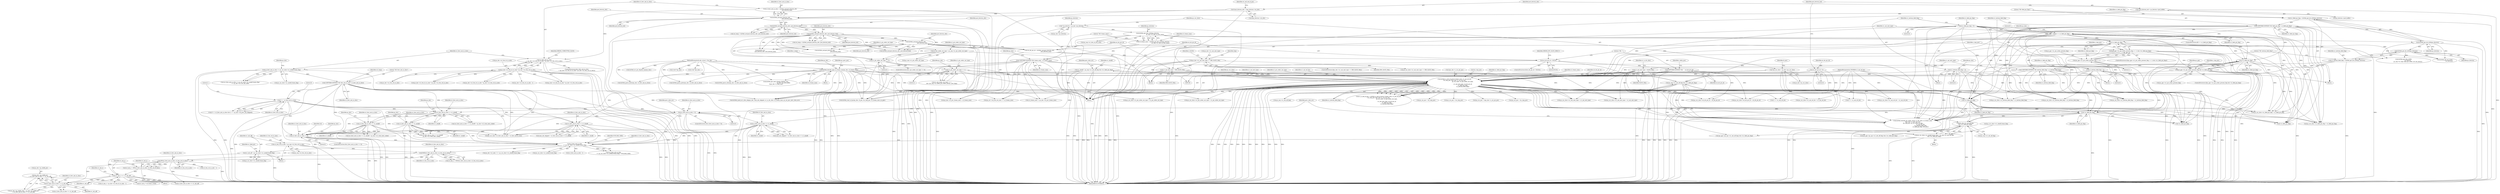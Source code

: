 digraph "0_Android_494561291a503840f385fbcd11d9bc5f4dc502b8_2@pointer" {
"1002140" [label="(Call,ps_dec->ps_deblk_pic\n + (u2_first_mb_in_slice << u1_mb_aff))"];
"1002144" [label="(Call,u2_first_mb_in_slice << u1_mb_aff)"];
"1001994" [label="(Call,DIV(u2_first_mb_in_slice, u2_frm_wd_in_mbs))"];
"1001989" [label="(Call,MOD(u2_first_mb_in_slice, u2_frm_wd_in_mbs))"];
"1001935" [label="(Call,u2_first_mb_in_slice\n << ps_cur_slice->u1_mbaff_frame_flag)"];
"1001642" [label="(Call,u2_first_mb_in_slice == 0)"];
"1000367" [label="(Call,0 == u2_first_mb_in_slice)"];
"1000266" [label="(Call,COPYTHECONTEXT(\"SH: first_mb_in_slice\",u2_first_mb_in_slice))"];
"1000250" [label="(Call,u2_first_mb_in_slice << ps_cur_slice->u1_mbaff_frame_flag)"];
"1000235" [label="(Call,u2_first_mb_in_slice\n > (ps_dec->u2_frm_ht_in_mbs * ps_dec->u2_frm_wd_in_mbs))"];
"1000229" [label="(Call,u2_first_mb_in_slice = ih264d_uev(pu4_bitstrm_ofst,\n                                     pu4_bitstrm_buf))"];
"1000231" [label="(Call,ih264d_uev(pu4_bitstrm_ofst,\n                                     pu4_bitstrm_buf))"];
"1000203" [label="(Call,*pu4_bitstrm_ofst = &ps_bitstrm->u4_ofst)"];
"1000197" [label="(Call,*pu4_bitstrm_buf = ps_bitstrm->pu4_buffer)"];
"1000237" [label="(Call,ps_dec->u2_frm_ht_in_mbs * ps_dec->u2_frm_wd_in_mbs)"];
"1001113" [label="(Call,u2_first_mb_in_slice << u1_mbaff)"];
"1000924" [label="(Call,u1_mbaff = ps_seq->u1_mb_aff_flag && (!u1_field_pic_flag))"];
"1000926" [label="(Call,ps_seq->u1_mb_aff_flag && (!u1_field_pic_flag))"];
"1000930" [label="(Call,!u1_field_pic_flag)"];
"1000779" [label="(Call,!u1_field_pic_flag)"];
"1000686" [label="(Call,0 == u1_field_pic_flag)"];
"1000632" [label="(Call,COPYTHECONTEXT(\"SH: field_pic_flag\", u1_field_pic_flag))"];
"1000628" [label="(Call,u1_field_pic_flag = ih264d_get_bit_h264(ps_bitstrm))"];
"1000630" [label="(Call,ih264d_get_bit_h264(ps_bitstrm))"];
"1000461" [label="(Call,ih264d_get_bits_h264(ps_bitstrm,\n                                         ps_seq->u1_bits_in_frm_num))"];
"1000162" [label="(Call,* ps_bitstrm = ps_dec->ps_bitstrm)"];
"1000666" [label="(Call,u1_field_pic_flag = 0)"];
"1000899" [label="(Call,ih264d_is_end_of_pic(u2_frame_num, u1_nal_ref_idc,\n &s_tmp_poc, &ps_dec->s_cur_pic_poc,\n                                            ps_cur_slice, u1_pic_order_cnt_type,\n\n                                             u1_nal_unit_type, u4_idr_pic_id,\n                                             u1_field_pic_flag,\n                                             u1_bottom_field_flag))"];
"1000538" [label="(Call,ih264d_decode_gaps_in_frame_num(ps_dec, u2_frame_num))"];
"1000159" [label="(MethodParameterIn,dec_struct_t *ps_dec)"];
"1000466" [label="(Call,COPYTHECONTEXT(\"SH: frame_num\", u2_frame_num))"];
"1000459" [label="(Call,u2_frame_num = ih264d_get_bits_h264(ps_bitstrm,\n                                         ps_seq->u1_bits_in_frm_num))"];
"1000158" [label="(MethodParameterIn,UWORD8 u1_nal_ref_idc)"];
"1000170" [label="(Call,*ps_cur_slice = ps_dec->ps_cur_slice)"];
"1000810" [label="(Call,u1_pic_order_cnt_type == 1)"];
"1000739" [label="(Call,u1_pic_order_cnt_type == 0)"];
"1000733" [label="(Call,u1_pic_order_cnt_type = ps_seq->u1_pic_order_cnt_type)"];
"1000679" [label="(Call,u1_nal_unit_type = SLICE_NAL)"];
"1000697" [label="(Call,u1_nal_unit_type = IDR_SLICE_NAL)"];
"1000324" [label="(Call,ps_dec->u1_nal_unit_type == IDR_SLICE_NAL)"];
"1000190" [label="(Call,u4_idr_pic_id = 0)"];
"1000711" [label="(Call,COPYTHECONTEXT(\"SH:  \", u4_idr_pic_id))"];
"1000706" [label="(Call,u4_idr_pic_id > 65535)"];
"1000700" [label="(Call,u4_idr_pic_id = ih264d_uev(pu4_bitstrm_ofst,\n                                   pu4_bitstrm_buf))"];
"1000702" [label="(Call,ih264d_uev(pu4_bitstrm_ofst,\n                                   pu4_bitstrm_buf))"];
"1000412" [label="(Call,ih264d_uev(pu4_bitstrm_ofst, pu4_bitstrm_buf))"];
"1000271" [label="(Call,ih264d_uev(pu4_bitstrm_ofst, pu4_bitstrm_buf))"];
"1000839" [label="(Call,!u1_field_pic_flag)"];
"1000669" [label="(Call,u1_bottom_field_flag = 0)"];
"1000635" [label="(Call,u1_bottom_field_flag = 0)"];
"1000652" [label="(Call,COPYTHECONTEXT(\"SH: bottom_field_flag\", u1_bottom_field_flag))"];
"1000648" [label="(Call,u1_bottom_field_flag = ih264d_get_bit_h264(ps_bitstrm))"];
"1000650" [label="(Call,ih264d_get_bit_h264(ps_bitstrm))"];
"1000835" [label="(Call,ps_pps->u1_pic_order_present_flag && !u1_field_pic_flag)"];
"1000774" [label="(Call,ps_pps->u1_pic_order_present_flag == 1)"];
"1000773" [label="(Call,(ps_pps->u1_pic_order_present_flag == 1) && (!u1_field_pic_flag))"];
"1001155" [label="(Call,u2_first_mb_in_slice << u1_mbaff)"];
"1001142" [label="(Call,u2_first_mb_in_slice << u1_mbaff)"];
"1001042" [label="(Call,u2_first_mb_in_slice << u1_mbaff)"];
"1001033" [label="(Call,u2_first_mb_in_slice > 0)"];
"1001168" [label="(Call,u2_first_mb_in_slice << u1_mbaff)"];
"1001091" [label="(Call,ps_cur_slice->u1_mbaff_frame_flag = ps_seq->u1_mb_aff_flag\n && (!u1_field_pic_flag))"];
"1001095" [label="(Call,ps_seq->u1_mb_aff_flag\n && (!u1_field_pic_flag))"];
"1001099" [label="(Call,!u1_field_pic_flag)"];
"1001948" [label="(Call,u2_frm_wd_in_mbs = ps_seq->u2_frm_wd_in_mbs)"];
"1001997" [label="(Call,u2_mb_y <<= u1_mb_aff)"];
"1001992" [label="(Call,u2_mb_y = DIV(u2_first_mb_in_slice, u2_frm_wd_in_mbs))"];
"1001953" [label="(Call,u1_mb_aff = ps_cur_slice->u1_mbaff_frame_flag)"];
"1000697" [label="(Call,u1_nal_unit_type = IDR_SLICE_NAL)"];
"1001091" [label="(Call,ps_cur_slice->u1_mbaff_frame_flag = ps_seq->u1_mb_aff_flag\n && (!u1_field_pic_flag))"];
"1000824" [label="(Call,ih264d_sev(pu4_bitstrm_ofst,\n                                                         pu4_bitstrm_buf))"];
"1000780" [label="(Identifier,u1_field_pic_flag)"];
"1001610" [label="(Call,!u1_field_pic_flag)"];
"1002295" [label="(Call,ps_dec->u2_mby <<= ps_cur_slice->u1_mbaff_frame_flag)"];
"1002141" [label="(Call,ps_dec->ps_deblk_pic)"];
"1001054" [label="(Call,ps_cur_slice->u1_field_pic_flag = u1_field_pic_flag)"];
"1000249" [label="(Call,(u2_first_mb_in_slice << ps_cur_slice->u1_mbaff_frame_flag)\n <= ps_dec->u2_cur_mb_addr)"];
"1000461" [label="(Call,ih264d_get_bits_h264(ps_bitstrm,\n                                         ps_seq->u1_bits_in_frm_num))"];
"1000163" [label="(Identifier,ps_bitstrm)"];
"1001263" [label="(Call,ih264d_err_pic_dispbuf_mgr(ps_dec))"];
"1000371" [label="(Literal,1)"];
"1000191" [label="(Identifier,u4_idr_pic_id)"];
"1000707" [label="(Identifier,u4_idr_pic_id)"];
"1001643" [label="(Identifier,u2_first_mb_in_slice)"];
"1000538" [label="(Call,ih264d_decode_gaps_in_frame_num(ps_dec, u2_frame_num))"];
"1000272" [label="(Identifier,pu4_bitstrm_ofst)"];
"1000250" [label="(Call,u2_first_mb_in_slice << ps_cur_slice->u1_mbaff_frame_flag)"];
"1000686" [label="(Call,0 == u1_field_pic_flag)"];
"1000639" [label="(Identifier,u1_field_pic_flag)"];
"1000199" [label="(Call,ps_bitstrm->pu4_buffer)"];
"1000232" [label="(Identifier,pu4_bitstrm_ofst)"];
"1000266" [label="(Call,COPYTHECONTEXT(\"SH: first_mb_in_slice\",u2_first_mb_in_slice))"];
"1001953" [label="(Call,u1_mb_aff = ps_cur_slice->u1_mbaff_frame_flag)"];
"1001940" [label="(Identifier,SUB_BLK_SIZE)"];
"1000931" [label="(Identifier,u1_field_pic_flag)"];
"1000179" [label="(Identifier,i4_poc)"];
"1000654" [label="(Identifier,u1_bottom_field_flag)"];
"1000772" [label="(ControlStructure,if((ps_pps->u1_pic_order_present_flag == 1) && (!u1_field_pic_flag)))"];
"1001038" [label="(Identifier,prev_slice_err)"];
"1000192" [label="(Literal,0)"];
"1001604" [label="(Call,(ps_pps->ps_sps->u1_mb_aff_flag) && (!u1_field_pic_flag))"];
"1000229" [label="(Call,u2_first_mb_in_slice = ih264d_uev(pu4_bitstrm_ofst,\n                                     pu4_bitstrm_buf))"];
"1000473" [label="(Identifier,ps_dec)"];
"1000899" [label="(Call,ih264d_is_end_of_pic(u2_frame_num, u1_nal_ref_idc,\n &s_tmp_poc, &ps_dec->s_cur_pic_poc,\n                                            ps_cur_slice, u1_pic_order_cnt_type,\n\n                                             u1_nal_unit_type, u4_idr_pic_id,\n                                             u1_field_pic_flag,\n                                             u1_bottom_field_flag))"];
"1000698" [label="(Identifier,u1_nal_unit_type)"];
"1001990" [label="(Identifier,u2_first_mb_in_slice)"];
"1000704" [label="(Identifier,pu4_bitstrm_buf)"];
"1000699" [label="(Identifier,IDR_SLICE_NAL)"];
"1000230" [label="(Identifier,u2_first_mb_in_slice)"];
"1001032" [label="(ControlStructure,if(u2_first_mb_in_slice > 0))"];
"1002009" [label="(Call,ps_dec->u2_frm_ht_in_mbs - 1)"];
"1000410" [label="(Call,u4_temp = ih264d_uev(pu4_bitstrm_ofst, pu4_bitstrm_buf))"];
"1000366" [label="(Call,(0 == u2_first_mb_in_slice) && (1 == ps_dec->u4_prev_nal_skipped))"];
"1000270" [label="(Identifier,u4_temp)"];
"1000930" [label="(Call,!u1_field_pic_flag)"];
"1000810" [label="(Call,u1_pic_order_cnt_type == 1)"];
"1001889" [label="(Call,0 == u1_nal_ref_idc)"];
"1001049" [label="(Call,ps_cur_slice->u4_idr_pic_id = u4_idr_pic_id)"];
"1001937" [label="(Call,ps_cur_slice->u1_mbaff_frame_flag)"];
"1000666" [label="(Call,u1_field_pic_flag = 0)"];
"1001134" [label="(Call,ps_cur_poc = &s_tmp_poc)"];
"1000369" [label="(Identifier,u2_first_mb_in_slice)"];
"1000537" [label="(Block,)"];
"1000172" [label="(Call,ps_dec->ps_cur_slice)"];
"1000652" [label="(Call,COPYTHECONTEXT(\"SH: bottom_field_flag\", u1_bottom_field_flag))"];
"1001115" [label="(Identifier,u1_mbaff)"];
"1000463" [label="(Call,ps_seq->u1_bits_in_frm_num)"];
"1000909" [label="(Identifier,u1_pic_order_cnt_type)"];
"1000860" [label="(Identifier,ps_pps)"];
"1000901" [label="(Identifier,u1_nal_ref_idc)"];
"1001766" [label="(Call,(void *)ps_dec)"];
"1001954" [label="(Identifier,u1_mb_aff)"];
"1001838" [label="(Call,ps_err->u4_frm_sei_sync == u2_frame_num)"];
"1001648" [label="(Call,ih264d_start_of_pic(ps_dec, i4_poc, &s_tmp_poc, u2_frame_num, ps_pps))"];
"1001667" [label="(Call,ih264d_get_next_display_field(ps_dec,\n                                          ps_dec->ps_out_buffer,\n &(ps_dec->s_disp_op)))"];
"1000840" [label="(Identifier,u1_field_pic_flag)"];
"1000716" [label="(Identifier,i_delta_poc)"];
"1001647" [label="(Identifier,ret)"];
"1000540" [label="(Identifier,u2_frame_num)"];
"1001095" [label="(Call,ps_seq->u1_mb_aff_flag\n && (!u1_field_pic_flag))"];
"1002003" [label="(Identifier,u2_mb_x)"];
"1000702" [label="(Call,ih264d_uev(pu4_bitstrm_ofst,\n                                   pu4_bitstrm_buf))"];
"1000734" [label="(Identifier,u1_pic_order_cnt_type)"];
"1001157" [label="(Identifier,u1_mbaff)"];
"1001627" [label="(Call,!u1_field_pic_flag)"];
"1000674" [label="(Identifier,ps_dec)"];
"1001144" [label="(Identifier,u1_mbaff)"];
"1001998" [label="(Identifier,u2_mb_y)"];
"1001092" [label="(Call,ps_cur_slice->u1_mbaff_frame_flag)"];
"1000627" [label="(Block,)"];
"1000629" [label="(Identifier,u1_field_pic_flag)"];
"1001124" [label="(Call,ps_dec->u2_frm_ht_in_mbs * ps_dec->u2_frm_wd_in_mbs)"];
"1002278" [label="(Call,u2_first_mb_in_slice - 1)"];
"1001170" [label="(Identifier,u1_mbaff)"];
"1001999" [label="(Identifier,u1_mb_aff)"];
"1000649" [label="(Identifier,u1_bottom_field_flag)"];
"1000913" [label="(Identifier,u1_bottom_field_flag)"];
"1001987" [label="(Call,u2_mb_x = MOD(u2_first_mb_in_slice, u2_frm_wd_in_mbs))"];
"1001040" [label="(Call,num_mb_skipped = u2_first_mb_in_slice << u1_mbaff)"];
"1000679" [label="(Call,u1_nal_unit_type = SLICE_NAL)"];
"1000636" [label="(Identifier,u1_bottom_field_flag)"];
"1001955" [label="(Call,ps_cur_slice->u1_mbaff_frame_flag)"];
"1001512" [label="(Call,ps_cur_slice->u1_field_pic_flag = u1_field_pic_flag)"];
"1000925" [label="(Identifier,u1_mbaff)"];
"1000687" [label="(Literal,0)"];
"1000328" [label="(Identifier,IDR_SLICE_NAL)"];
"1000897" [label="(Call,i1_is_end_of_poc = ih264d_is_end_of_pic(u2_frame_num, u1_nal_ref_idc,\n &s_tmp_poc, &ps_dec->s_cur_pic_poc,\n                                            ps_cur_slice, u1_pic_order_cnt_type,\n\n                                             u1_nal_unit_type, u4_idr_pic_id,\n                                             u1_field_pic_flag,\n                                             u1_bottom_field_flag))"];
"1000635" [label="(Call,u1_bottom_field_flag = 0)"];
"1000811" [label="(Identifier,u1_pic_order_cnt_type)"];
"1000865" [label="(Call,ih264d_uev(pu4_bitstrm_ofst, pu4_bitstrm_buf))"];
"1000784" [label="(Identifier,s_tmp_poc)"];
"1000203" [label="(Call,*pu4_bitstrm_ofst = &ps_bitstrm->u4_ofst)"];
"1001950" [label="(Call,ps_seq->u2_frm_wd_in_mbs)"];
"1000170" [label="(Call,*ps_cur_slice = ps_dec->ps_cur_slice)"];
"1001507" [label="(Call,ps_cur_slice->u2_first_mb_in_slice = u2_first_mb_in_slice)"];
"1001989" [label="(Call,MOD(u2_first_mb_in_slice, u2_frm_wd_in_mbs))"];
"1000236" [label="(Identifier,u2_first_mb_in_slice)"];
"1000904" [label="(Call,&ps_dec->s_cur_pic_poc)"];
"1000944" [label="(Call,u2_frame_num != ps_dec->u2_prv_frame_num)"];
"1001948" [label="(Call,u2_frm_wd_in_mbs = ps_seq->u2_frm_wd_in_mbs)"];
"1001155" [label="(Call,u2_first_mb_in_slice << u1_mbaff)"];
"1000367" [label="(Call,0 == u2_first_mb_in_slice)"];
"1000835" [label="(Call,ps_pps->u1_pic_order_present_flag && !u1_field_pic_flag)"];
"1001086" [label="(Call,ps_cur_slice->u1_pic_order_cnt_type = u1_pic_order_cnt_type)"];
"1000681" [label="(Identifier,SLICE_NAL)"];
"1001019" [label="(Call,ps_cur_slice->u1_nal_unit_type == IDR_SLICE_NAL)"];
"1000671" [label="(Literal,0)"];
"1000902" [label="(Call,&s_tmp_poc)"];
"1001934" [label="(Call,(u2_first_mb_in_slice\n << ps_cur_slice->u1_mbaff_frame_flag) * SUB_BLK_SIZE)"];
"1000205" [label="(Call,&ps_bitstrm->u4_ofst)"];
"1000669" [label="(Call,u1_bottom_field_flag = 0)"];
"1001722" [label="(Call,(void *)ps_dec)"];
"1000468" [label="(Identifier,u2_frame_num)"];
"1001993" [label="(Identifier,u2_mb_y)"];
"1000412" [label="(Call,ih264d_uev(pu4_bitstrm_ofst, pu4_bitstrm_buf))"];
"1001167" [label="(Call,(u2_first_mb_in_slice << u1_mbaff) < ps_dec->u2_total_mbs_coded)"];
"1001161" [label="(Call,ps_cur_poc = &s_tmp_poc)"];
"1000323" [label="(ControlStructure,if(ps_dec->u1_nal_unit_type == IDR_SLICE_NAL))"];
"1000164" [label="(Call,ps_dec->ps_bitstrm)"];
"1001172" [label="(Identifier,ps_dec)"];
"1000190" [label="(Call,u4_idr_pic_id = 0)"];
"1001992" [label="(Call,u2_mb_y = DIV(u2_first_mb_in_slice, u2_frm_wd_in_mbs))"];
"1000233" [label="(Identifier,pu4_bitstrm_buf)"];
"1002525" [label="(Call,ih264d_parse_bslice(ps_dec, u2_first_mb_in_slice))"];
"1002456" [label="(Call,ih264d_parse_islice(ps_dec, u2_first_mb_in_slice))"];
"1002145" [label="(Identifier,u2_first_mb_in_slice)"];
"1001996" [label="(Identifier,u2_frm_wd_in_mbs)"];
"1000933" [label="(Identifier,prev_slice_err)"];
"1001580" [label="(Call,ih264d_get_bit_h264(\n                        ps_bitstrm))"];
"1001991" [label="(Identifier,u2_frm_wd_in_mbs)"];
"1000834" [label="(ControlStructure,if(ps_pps->u1_pic_order_present_flag && !u1_field_pic_flag))"];
"1000797" [label="(Identifier,s_tmp_poc)"];
"1001549" [label="(Call,ps_cur_slice->u1_pic_order_cnt_type = u1_pic_order_cnt_type)"];
"1000235" [label="(Call,u2_first_mb_in_slice\n > (ps_dec->u2_frm_ht_in_mbs * ps_dec->u2_frm_wd_in_mbs))"];
"1001544" [label="(Call,ps_cur_slice->u1_nal_ref_idc = u1_nal_ref_idc)"];
"1000237" [label="(Call,ps_dec->u2_frm_ht_in_mbs * ps_dec->u2_frm_wd_in_mbs)"];
"1000267" [label="(Literal,\"SH: first_mb_in_slice\")"];
"1001997" [label="(Call,u2_mb_y <<= u1_mb_aff)"];
"1001059" [label="(Call,ps_cur_slice->u1_bottom_field_flag = u1_bottom_field_flag)"];
"1000231" [label="(Call,ih264d_uev(pu4_bitstrm_ofst,\n                                     pu4_bitstrm_buf))"];
"1001045" [label="(Call,ps_cur_poc = &s_tmp_poc)"];
"1000342" [label="(Identifier,I_SLICE)"];
"1000634" [label="(Identifier,u1_field_pic_flag)"];
"1000251" [label="(Identifier,u2_first_mb_in_slice)"];
"1000160" [label="(Block,)"];
"1000268" [label="(Identifier,u2_first_mb_in_slice)"];
"1001239" [label="(Call,ps_dec->u2_frm_ht_in_mbs * ps_dec->u2_frm_wd_in_mbs)"];
"1000630" [label="(Call,ih264d_get_bit_h264(ps_bitstrm))"];
"1001994" [label="(Call,DIV(u2_first_mb_in_slice, u2_frm_wd_in_mbs))"];
"1002131" [label="(Call,u2_first_mb_in_slice << u1_mb_aff)"];
"1001874" [label="(Call,0 == u1_nal_ref_idc)"];
"1000739" [label="(Call,u1_pic_order_cnt_type == 0)"];
"1001142" [label="(Call,u2_first_mb_in_slice << u1_mbaff)"];
"1000912" [label="(Identifier,u1_field_pic_flag)"];
"1000324" [label="(Call,ps_dec->u1_nal_unit_type == IDR_SLICE_NAL)"];
"1000812" [label="(Literal,1)"];
"1001159" [label="(Identifier,ps_dec)"];
"1000667" [label="(Identifier,u1_field_pic_flag)"];
"1000158" [label="(MethodParameterIn,UWORD8 u1_nal_ref_idc)"];
"1000651" [label="(Identifier,ps_bitstrm)"];
"1000773" [label="(Call,(ps_pps->u1_pic_order_present_flag == 1) && (!u1_field_pic_flag))"];
"1000845" [label="(Identifier,s_tmp_poc)"];
"1000774" [label="(Call,ps_pps->u1_pic_order_present_flag == 1)"];
"1000688" [label="(Identifier,u1_field_pic_flag)"];
"1001001" [label="(Call,ps_dec->u2_frm_ht_in_mbs * ps_dec->u2_frm_wd_in_mbs)"];
"1000413" [label="(Identifier,pu4_bitstrm_ofst)"];
"1000708" [label="(Literal,65535)"];
"1000786" [label="(Call,ih264d_sev(\n                            pu4_bitstrm_ofst, pu4_bitstrm_buf))"];
"1001043" [label="(Identifier,u2_first_mb_in_slice)"];
"1001169" [label="(Identifier,u2_first_mb_in_slice)"];
"1000741" [label="(Literal,0)"];
"1000711" [label="(Call,COPYTHECONTEXT(\"SH:  \", u4_idr_pic_id))"];
"1002146" [label="(Identifier,u1_mb_aff)"];
"1000628" [label="(Call,u1_field_pic_flag = ih264d_get_bit_h264(ps_bitstrm))"];
"1001663" [label="(Identifier,ps_dec)"];
"1001534" [label="(Call,ps_cur_slice->u1_nal_unit_type = u1_nal_unit_type)"];
"1001044" [label="(Identifier,u1_mbaff)"];
"1000256" [label="(Identifier,ps_dec)"];
"1000668" [label="(Literal,0)"];
"1000712" [label="(Literal,\"SH:  \")"];
"1002144" [label="(Call,u2_first_mb_in_slice << u1_mb_aff)"];
"1000692" [label="(Identifier,ps_dec)"];
"1000648" [label="(Call,u1_bottom_field_flag = ih264d_get_bit_h264(ps_bitstrm))"];
"1000713" [label="(Identifier,u4_idr_pic_id)"];
"1002136" [label="(Call,ps_dec->ps_deblk_mbn = ps_dec->ps_deblk_pic\n + (u2_first_mb_in_slice << u1_mb_aff))"];
"1000926" [label="(Call,ps_seq->u1_mb_aff_flag && (!u1_field_pic_flag))"];
"1001936" [label="(Identifier,u2_first_mb_in_slice)"];
"1001099" [label="(Call,!u1_field_pic_flag)"];
"1001424" [label="(Call,ih264d_decode_pic_order_cnt(u1_is_idr_slice, u2_frame_num,\n &ps_dec->s_prev_pic_poc,\n &s_tmp_poc, ps_cur_slice, ps_pps,\n                                          u1_nal_ref_idc,\n                                          u1_bottom_field_flag,\n                                          u1_field_pic_flag, &i4_poc))"];
"1001042" [label="(Call,u2_first_mb_in_slice << u1_mbaff)"];
"1000159" [label="(MethodParameterIn,dec_struct_t *ps_dec)"];
"1001141" [label="(Call,(u2_first_mb_in_slice << u1_mbaff) > ps_dec->u2_total_mbs_coded)"];
"1000738" [label="(ControlStructure,if(u1_pic_order_cnt_type == 0))"];
"1001621" [label="(Call,(ps_pps->ps_sps->u1_mb_aff_flag) && (!u1_field_pic_flag))"];
"1000650" [label="(Call,ih264d_get_bit_h264(ps_bitstrm))"];
"1000466" [label="(Call,COPYTHECONTEXT(\"SH: frame_num\", u2_frame_num))"];
"1002140" [label="(Call,ps_dec->ps_deblk_pic\n + (u2_first_mb_in_slice << u1_mb_aff))"];
"1000927" [label="(Call,ps_seq->u1_mb_aff_flag)"];
"1001081" [label="(Call,ps_cur_slice->u1_nal_ref_idc = u1_nal_ref_idc)"];
"1000778" [label="(Literal,1)"];
"1000633" [label="(Literal,\"SH: field_pic_flag\")"];
"1000775" [label="(Call,ps_pps->u1_pic_order_present_flag)"];
"1000467" [label="(Literal,\"SH: frame_num\")"];
"1001146" [label="(Identifier,ps_dec)"];
"1002619" [label="(MethodReturn,WORD32)"];
"1001205" [label="(Call,ps_cur_slice->u1_bottom_field_flag = u1_bottom_field_flag)"];
"1000220" [label="(Identifier,u4_call_end_of_pic)"];
"1000700" [label="(Call,u4_idr_pic_id = ih264d_uev(pu4_bitstrm_ofst,\n                                   pu4_bitstrm_buf))"];
"1000325" [label="(Call,ps_dec->u1_nal_unit_type)"];
"1000171" [label="(Identifier,ps_cur_slice)"];
"1000900" [label="(Identifier,u2_frame_num)"];
"1001641" [label="(ControlStructure,if(u2_first_mb_in_slice == 0))"];
"1001111" [label="(Call,num_mb_skipped = u2_first_mb_in_slice << u1_mbaff)"];
"1000665" [label="(Block,)"];
"1000460" [label="(Identifier,u2_frame_num)"];
"1001517" [label="(Call,ps_cur_slice->u1_bottom_field_flag = u1_bottom_field_flag)"];
"1001100" [label="(Identifier,u1_field_pic_flag)"];
"1000234" [label="(ControlStructure,if(u2_first_mb_in_slice\n > (ps_dec->u2_frm_ht_in_mbs * ps_dec->u2_frm_wd_in_mbs)))"];
"1000680" [label="(Identifier,u1_nal_unit_type)"];
"1000653" [label="(Literal,\"SH: bottom_field_flag\")"];
"1000246" [label="(Identifier,ERROR_CORRUPTED_SLICE)"];
"1000543" [label="(Identifier,ps_prev_poc)"];
"1000683" [label="(Identifier,u1_is_idr_slice)"];
"1000839" [label="(Call,!u1_field_pic_flag)"];
"1001168" [label="(Call,u2_first_mb_in_slice << u1_mbaff)"];
"1000198" [label="(Identifier,pu4_bitstrm_buf)"];
"1000459" [label="(Call,u2_frame_num = ih264d_get_bits_h264(ps_bitstrm,\n                                         ps_seq->u1_bits_in_frm_num))"];
"1000705" [label="(ControlStructure,if(u4_idr_pic_id > 65535))"];
"1001096" [label="(Call,ps_seq->u1_mb_aff_flag)"];
"1000197" [label="(Call,*pu4_bitstrm_buf = ps_bitstrm->pu4_buffer)"];
"1000269" [label="(Call,u4_temp = ih264d_uev(pu4_bitstrm_ofst, pu4_bitstrm_buf))"];
"1000273" [label="(Identifier,pu4_bitstrm_buf)"];
"1000779" [label="(Call,!u1_field_pic_flag)"];
"1002491" [label="(Call,ih264d_parse_pslice(ps_dec, u2_first_mb_in_slice))"];
"1000539" [label="(Identifier,ps_dec)"];
"1000809" [label="(Call,u1_pic_order_cnt_type == 1\n && (!ps_seq->u1_delta_pic_order_always_zero_flag))"];
"1002007" [label="(Call,u2_mb_y > ps_dec->u2_frm_ht_in_mbs - 1)"];
"1000911" [label="(Identifier,u4_idr_pic_id)"];
"1000331" [label="(Identifier,skip)"];
"1001154" [label="(Call,(u2_first_mb_in_slice << u1_mbaff)\n - ps_dec->u2_total_mbs_coded)"];
"1000745" [label="(Call,ih264d_get_bits_h264(\n                        ps_bitstrm,\n                        ps_seq->u1_log2_max_pic_order_cnt_lsb_minus))"];
"1001071" [label="(Call,ps_cur_slice->u1_nal_unit_type = u1_nal_unit_type)"];
"1001033" [label="(Call,u2_first_mb_in_slice > 0)"];
"1000706" [label="(Call,u4_idr_pic_id > 65535)"];
"1001035" [label="(Literal,0)"];
"1000162" [label="(Call,* ps_bitstrm = ps_dec->ps_bitstrm)"];
"1001034" [label="(Identifier,u2_first_mb_in_slice)"];
"1000271" [label="(Call,ih264d_uev(pu4_bitstrm_ofst, pu4_bitstrm_buf))"];
"1000924" [label="(Call,u1_mbaff = ps_seq->u1_mb_aff_flag && (!u1_field_pic_flag))"];
"1001114" [label="(Identifier,u2_first_mb_in_slice)"];
"1000204" [label="(Identifier,pu4_bitstrm_ofst)"];
"1001036" [label="(Block,)"];
"1000836" [label="(Call,ps_pps->u1_pic_order_present_flag)"];
"1001963" [label="(Block,)"];
"1001959" [label="(Identifier,u1_field_pic)"];
"1002151" [label="(Call,u2_first_mb_in_slice << u1_mb_aff)"];
"1000701" [label="(Identifier,u4_idr_pic_id)"];
"1000908" [label="(Identifier,ps_cur_slice)"];
"1000685" [label="(ControlStructure,if(0 == u1_field_pic_flag))"];
"1000670" [label="(Identifier,u1_bottom_field_flag)"];
"1000815" [label="(Identifier,ps_seq)"];
"1001178" [label="(Identifier,prev_slice_err)"];
"1001949" [label="(Identifier,u2_frm_wd_in_mbs)"];
"1000910" [label="(Identifier,u1_nal_unit_type)"];
"1002004" [label="(Call,u2_frm_wd_in_mbs - 1)"];
"1000632" [label="(Call,COPYTHECONTEXT(\"SH: field_pic_flag\", u1_field_pic_flag))"];
"1001935" [label="(Call,u2_first_mb_in_slice\n << ps_cur_slice->u1_mbaff_frame_flag)"];
"1001011" [label="(Call,ps_cur_poc = &ps_dec->s_cur_pic_poc)"];
"1000631" [label="(Identifier,ps_bitstrm)"];
"1000462" [label="(Identifier,ps_bitstrm)"];
"1000241" [label="(Call,ps_dec->u2_frm_wd_in_mbs)"];
"1001182" [label="(Call,ih264d_mark_err_slice_skip(ps_dec, num_mb_skipped, u1_is_idr_slice, u2_frame_num, ps_cur_poc, prev_slice_err))"];
"1000735" [label="(Call,ps_seq->u1_pic_order_cnt_type)"];
"1000238" [label="(Call,ps_dec->u2_frm_ht_in_mbs)"];
"1000733" [label="(Call,u1_pic_order_cnt_type = ps_seq->u1_pic_order_cnt_type)"];
"1001113" [label="(Call,u2_first_mb_in_slice << u1_mbaff)"];
"1001644" [label="(Literal,0)"];
"1001642" [label="(Call,u2_first_mb_in_slice == 0)"];
"1000703" [label="(Identifier,pu4_bitstrm_ofst)"];
"1000637" [label="(Literal,0)"];
"1001156" [label="(Identifier,u2_first_mb_in_slice)"];
"1001143" [label="(Identifier,u2_first_mb_in_slice)"];
"1002032" [label="(Call,u2_mb_y * u4_frame_stride)"];
"1001316" [label="(Call,ps_dec->u2_prv_frame_num = u2_frame_num)"];
"1000414" [label="(Identifier,pu4_bitstrm_buf)"];
"1000710" [label="(Identifier,ERROR_INV_SLICE_HDR_T)"];
"1000252" [label="(Call,ps_cur_slice->u1_mbaff_frame_flag)"];
"1000684" [label="(Block,)"];
"1001502" [label="(Call,ps_cur_slice->u4_idr_pic_id = u4_idr_pic_id)"];
"1000744" [label="(Identifier,i_temp)"];
"1000640" [label="(Block,)"];
"1001995" [label="(Identifier,u2_first_mb_in_slice)"];
"1001944" [label="(Block,)"];
"1000368" [label="(Literal,0)"];
"1000740" [label="(Identifier,u1_pic_order_cnt_type)"];
"1002140" -> "1002136"  [label="AST: "];
"1002140" -> "1002144"  [label="CFG: "];
"1002141" -> "1002140"  [label="AST: "];
"1002144" -> "1002140"  [label="AST: "];
"1002136" -> "1002140"  [label="CFG: "];
"1002140" -> "1002619"  [label="DDG: "];
"1002144" -> "1002140"  [label="DDG: "];
"1002144" -> "1002140"  [label="DDG: "];
"1002144" -> "1002146"  [label="CFG: "];
"1002145" -> "1002144"  [label="AST: "];
"1002146" -> "1002144"  [label="AST: "];
"1002144" -> "1002136"  [label="DDG: "];
"1002144" -> "1002136"  [label="DDG: "];
"1001994" -> "1002144"  [label="DDG: "];
"1001997" -> "1002144"  [label="DDG: "];
"1002144" -> "1002151"  [label="DDG: "];
"1002144" -> "1002151"  [label="DDG: "];
"1001994" -> "1001992"  [label="AST: "];
"1001994" -> "1001996"  [label="CFG: "];
"1001995" -> "1001994"  [label="AST: "];
"1001996" -> "1001994"  [label="AST: "];
"1001992" -> "1001994"  [label="CFG: "];
"1001994" -> "1002619"  [label="DDG: "];
"1001994" -> "1001992"  [label="DDG: "];
"1001994" -> "1001992"  [label="DDG: "];
"1001989" -> "1001994"  [label="DDG: "];
"1001989" -> "1001994"  [label="DDG: "];
"1001994" -> "1002004"  [label="DDG: "];
"1001994" -> "1002131"  [label="DDG: "];
"1001989" -> "1001987"  [label="AST: "];
"1001989" -> "1001991"  [label="CFG: "];
"1001990" -> "1001989"  [label="AST: "];
"1001991" -> "1001989"  [label="AST: "];
"1001987" -> "1001989"  [label="CFG: "];
"1001989" -> "1001987"  [label="DDG: "];
"1001989" -> "1001987"  [label="DDG: "];
"1001935" -> "1001989"  [label="DDG: "];
"1001948" -> "1001989"  [label="DDG: "];
"1001935" -> "1001934"  [label="AST: "];
"1001935" -> "1001937"  [label="CFG: "];
"1001936" -> "1001935"  [label="AST: "];
"1001937" -> "1001935"  [label="AST: "];
"1001940" -> "1001935"  [label="CFG: "];
"1001935" -> "1001934"  [label="DDG: "];
"1001935" -> "1001934"  [label="DDG: "];
"1001642" -> "1001935"  [label="DDG: "];
"1000367" -> "1001935"  [label="DDG: "];
"1001113" -> "1001935"  [label="DDG: "];
"1001155" -> "1001935"  [label="DDG: "];
"1001042" -> "1001935"  [label="DDG: "];
"1001033" -> "1001935"  [label="DDG: "];
"1000266" -> "1001935"  [label="DDG: "];
"1001168" -> "1001935"  [label="DDG: "];
"1000250" -> "1001935"  [label="DDG: "];
"1001091" -> "1001935"  [label="DDG: "];
"1001935" -> "1001953"  [label="DDG: "];
"1001935" -> "1002278"  [label="DDG: "];
"1001935" -> "1002295"  [label="DDG: "];
"1001642" -> "1001641"  [label="AST: "];
"1001642" -> "1001644"  [label="CFG: "];
"1001643" -> "1001642"  [label="AST: "];
"1001644" -> "1001642"  [label="AST: "];
"1001647" -> "1001642"  [label="CFG: "];
"1001663" -> "1001642"  [label="CFG: "];
"1001642" -> "1002619"  [label="DDG: "];
"1001642" -> "1002619"  [label="DDG: "];
"1000367" -> "1001642"  [label="DDG: "];
"1001113" -> "1001642"  [label="DDG: "];
"1001155" -> "1001642"  [label="DDG: "];
"1001042" -> "1001642"  [label="DDG: "];
"1001033" -> "1001642"  [label="DDG: "];
"1000266" -> "1001642"  [label="DDG: "];
"1001168" -> "1001642"  [label="DDG: "];
"1000367" -> "1000366"  [label="AST: "];
"1000367" -> "1000369"  [label="CFG: "];
"1000368" -> "1000367"  [label="AST: "];
"1000369" -> "1000367"  [label="AST: "];
"1000371" -> "1000367"  [label="CFG: "];
"1000366" -> "1000367"  [label="CFG: "];
"1000367" -> "1002619"  [label="DDG: "];
"1000367" -> "1000366"  [label="DDG: "];
"1000367" -> "1000366"  [label="DDG: "];
"1000266" -> "1000367"  [label="DDG: "];
"1000367" -> "1001033"  [label="DDG: "];
"1000367" -> "1001113"  [label="DDG: "];
"1000367" -> "1001142"  [label="DDG: "];
"1000367" -> "1001507"  [label="DDG: "];
"1000266" -> "1000160"  [label="AST: "];
"1000266" -> "1000268"  [label="CFG: "];
"1000267" -> "1000266"  [label="AST: "];
"1000268" -> "1000266"  [label="AST: "];
"1000270" -> "1000266"  [label="CFG: "];
"1000266" -> "1002619"  [label="DDG: "];
"1000266" -> "1002619"  [label="DDG: "];
"1000250" -> "1000266"  [label="DDG: "];
"1000266" -> "1001033"  [label="DDG: "];
"1000266" -> "1001113"  [label="DDG: "];
"1000266" -> "1001142"  [label="DDG: "];
"1000266" -> "1001507"  [label="DDG: "];
"1000250" -> "1000249"  [label="AST: "];
"1000250" -> "1000252"  [label="CFG: "];
"1000251" -> "1000250"  [label="AST: "];
"1000252" -> "1000250"  [label="AST: "];
"1000256" -> "1000250"  [label="CFG: "];
"1000250" -> "1002619"  [label="DDG: "];
"1000250" -> "1002619"  [label="DDG: "];
"1000250" -> "1000249"  [label="DDG: "];
"1000250" -> "1000249"  [label="DDG: "];
"1000235" -> "1000250"  [label="DDG: "];
"1000235" -> "1000234"  [label="AST: "];
"1000235" -> "1000237"  [label="CFG: "];
"1000236" -> "1000235"  [label="AST: "];
"1000237" -> "1000235"  [label="AST: "];
"1000246" -> "1000235"  [label="CFG: "];
"1000251" -> "1000235"  [label="CFG: "];
"1000235" -> "1002619"  [label="DDG: "];
"1000235" -> "1002619"  [label="DDG: "];
"1000235" -> "1002619"  [label="DDG: "];
"1000229" -> "1000235"  [label="DDG: "];
"1000237" -> "1000235"  [label="DDG: "];
"1000237" -> "1000235"  [label="DDG: "];
"1000229" -> "1000160"  [label="AST: "];
"1000229" -> "1000231"  [label="CFG: "];
"1000230" -> "1000229"  [label="AST: "];
"1000231" -> "1000229"  [label="AST: "];
"1000236" -> "1000229"  [label="CFG: "];
"1000229" -> "1002619"  [label="DDG: "];
"1000231" -> "1000229"  [label="DDG: "];
"1000231" -> "1000229"  [label="DDG: "];
"1000231" -> "1000233"  [label="CFG: "];
"1000232" -> "1000231"  [label="AST: "];
"1000233" -> "1000231"  [label="AST: "];
"1000231" -> "1002619"  [label="DDG: "];
"1000231" -> "1002619"  [label="DDG: "];
"1000203" -> "1000231"  [label="DDG: "];
"1000197" -> "1000231"  [label="DDG: "];
"1000231" -> "1000271"  [label="DDG: "];
"1000231" -> "1000271"  [label="DDG: "];
"1000203" -> "1000160"  [label="AST: "];
"1000203" -> "1000205"  [label="CFG: "];
"1000204" -> "1000203"  [label="AST: "];
"1000205" -> "1000203"  [label="AST: "];
"1000220" -> "1000203"  [label="CFG: "];
"1000203" -> "1002619"  [label="DDG: "];
"1000197" -> "1000160"  [label="AST: "];
"1000197" -> "1000199"  [label="CFG: "];
"1000198" -> "1000197"  [label="AST: "];
"1000199" -> "1000197"  [label="AST: "];
"1000204" -> "1000197"  [label="CFG: "];
"1000197" -> "1002619"  [label="DDG: "];
"1000237" -> "1000241"  [label="CFG: "];
"1000238" -> "1000237"  [label="AST: "];
"1000241" -> "1000237"  [label="AST: "];
"1000237" -> "1002619"  [label="DDG: "];
"1000237" -> "1002619"  [label="DDG: "];
"1000237" -> "1001001"  [label="DDG: "];
"1000237" -> "1001001"  [label="DDG: "];
"1000237" -> "1001124"  [label="DDG: "];
"1000237" -> "1001124"  [label="DDG: "];
"1000237" -> "1001239"  [label="DDG: "];
"1000237" -> "1001239"  [label="DDG: "];
"1000237" -> "1002009"  [label="DDG: "];
"1001113" -> "1001111"  [label="AST: "];
"1001113" -> "1001115"  [label="CFG: "];
"1001114" -> "1001113"  [label="AST: "];
"1001115" -> "1001113"  [label="AST: "];
"1001111" -> "1001113"  [label="CFG: "];
"1001113" -> "1002619"  [label="DDG: "];
"1001113" -> "1002619"  [label="DDG: "];
"1001113" -> "1001111"  [label="DDG: "];
"1001113" -> "1001111"  [label="DDG: "];
"1000924" -> "1001113"  [label="DDG: "];
"1001113" -> "1001507"  [label="DDG: "];
"1000924" -> "1000160"  [label="AST: "];
"1000924" -> "1000926"  [label="CFG: "];
"1000925" -> "1000924"  [label="AST: "];
"1000926" -> "1000924"  [label="AST: "];
"1000933" -> "1000924"  [label="CFG: "];
"1000924" -> "1002619"  [label="DDG: "];
"1000924" -> "1002619"  [label="DDG: "];
"1000926" -> "1000924"  [label="DDG: "];
"1000926" -> "1000924"  [label="DDG: "];
"1000924" -> "1001042"  [label="DDG: "];
"1000924" -> "1001142"  [label="DDG: "];
"1000926" -> "1000927"  [label="CFG: "];
"1000926" -> "1000930"  [label="CFG: "];
"1000927" -> "1000926"  [label="AST: "];
"1000930" -> "1000926"  [label="AST: "];
"1000926" -> "1002619"  [label="DDG: "];
"1000926" -> "1002619"  [label="DDG: "];
"1000930" -> "1000926"  [label="DDG: "];
"1000835" -> "1000926"  [label="DDG: "];
"1000773" -> "1000926"  [label="DDG: "];
"1000926" -> "1001095"  [label="DDG: "];
"1000926" -> "1001095"  [label="DDG: "];
"1000926" -> "1001604"  [label="DDG: "];
"1000926" -> "1001621"  [label="DDG: "];
"1000930" -> "1000931"  [label="CFG: "];
"1000931" -> "1000930"  [label="AST: "];
"1000930" -> "1002619"  [label="DDG: "];
"1000779" -> "1000930"  [label="DDG: "];
"1000899" -> "1000930"  [label="DDG: "];
"1000686" -> "1000930"  [label="DDG: "];
"1000632" -> "1000930"  [label="DDG: "];
"1000839" -> "1000930"  [label="DDG: "];
"1000666" -> "1000930"  [label="DDG: "];
"1000930" -> "1001054"  [label="DDG: "];
"1000930" -> "1001099"  [label="DDG: "];
"1000930" -> "1001424"  [label="DDG: "];
"1000930" -> "1001512"  [label="DDG: "];
"1000930" -> "1001610"  [label="DDG: "];
"1000930" -> "1001627"  [label="DDG: "];
"1000779" -> "1000773"  [label="AST: "];
"1000779" -> "1000780"  [label="CFG: "];
"1000780" -> "1000779"  [label="AST: "];
"1000773" -> "1000779"  [label="CFG: "];
"1000779" -> "1002619"  [label="DDG: "];
"1000779" -> "1000773"  [label="DDG: "];
"1000686" -> "1000779"  [label="DDG: "];
"1000632" -> "1000779"  [label="DDG: "];
"1000666" -> "1000779"  [label="DDG: "];
"1000779" -> "1000839"  [label="DDG: "];
"1000779" -> "1000899"  [label="DDG: "];
"1000779" -> "1001054"  [label="DDG: "];
"1000779" -> "1001099"  [label="DDG: "];
"1000779" -> "1001424"  [label="DDG: "];
"1000779" -> "1001512"  [label="DDG: "];
"1000779" -> "1001610"  [label="DDG: "];
"1000779" -> "1001627"  [label="DDG: "];
"1000686" -> "1000685"  [label="AST: "];
"1000686" -> "1000688"  [label="CFG: "];
"1000687" -> "1000686"  [label="AST: "];
"1000688" -> "1000686"  [label="AST: "];
"1000692" -> "1000686"  [label="CFG: "];
"1000698" -> "1000686"  [label="CFG: "];
"1000686" -> "1002619"  [label="DDG: "];
"1000686" -> "1002619"  [label="DDG: "];
"1000632" -> "1000686"  [label="DDG: "];
"1000666" -> "1000686"  [label="DDG: "];
"1000686" -> "1000839"  [label="DDG: "];
"1000686" -> "1000899"  [label="DDG: "];
"1000686" -> "1001054"  [label="DDG: "];
"1000686" -> "1001099"  [label="DDG: "];
"1000686" -> "1001424"  [label="DDG: "];
"1000686" -> "1001512"  [label="DDG: "];
"1000686" -> "1001610"  [label="DDG: "];
"1000686" -> "1001627"  [label="DDG: "];
"1000632" -> "1000627"  [label="AST: "];
"1000632" -> "1000634"  [label="CFG: "];
"1000633" -> "1000632"  [label="AST: "];
"1000634" -> "1000632"  [label="AST: "];
"1000636" -> "1000632"  [label="CFG: "];
"1000632" -> "1002619"  [label="DDG: "];
"1000632" -> "1002619"  [label="DDG: "];
"1000628" -> "1000632"  [label="DDG: "];
"1000632" -> "1000839"  [label="DDG: "];
"1000632" -> "1000899"  [label="DDG: "];
"1000632" -> "1001054"  [label="DDG: "];
"1000632" -> "1001099"  [label="DDG: "];
"1000632" -> "1001424"  [label="DDG: "];
"1000632" -> "1001512"  [label="DDG: "];
"1000632" -> "1001610"  [label="DDG: "];
"1000632" -> "1001627"  [label="DDG: "];
"1000628" -> "1000627"  [label="AST: "];
"1000628" -> "1000630"  [label="CFG: "];
"1000629" -> "1000628"  [label="AST: "];
"1000630" -> "1000628"  [label="AST: "];
"1000633" -> "1000628"  [label="CFG: "];
"1000628" -> "1002619"  [label="DDG: "];
"1000630" -> "1000628"  [label="DDG: "];
"1000630" -> "1000631"  [label="CFG: "];
"1000631" -> "1000630"  [label="AST: "];
"1000630" -> "1002619"  [label="DDG: "];
"1000461" -> "1000630"  [label="DDG: "];
"1000630" -> "1000650"  [label="DDG: "];
"1000630" -> "1000745"  [label="DDG: "];
"1000630" -> "1001580"  [label="DDG: "];
"1000461" -> "1000459"  [label="AST: "];
"1000461" -> "1000463"  [label="CFG: "];
"1000462" -> "1000461"  [label="AST: "];
"1000463" -> "1000461"  [label="AST: "];
"1000459" -> "1000461"  [label="CFG: "];
"1000461" -> "1002619"  [label="DDG: "];
"1000461" -> "1002619"  [label="DDG: "];
"1000461" -> "1000459"  [label="DDG: "];
"1000461" -> "1000459"  [label="DDG: "];
"1000162" -> "1000461"  [label="DDG: "];
"1000461" -> "1000745"  [label="DDG: "];
"1000461" -> "1001580"  [label="DDG: "];
"1000162" -> "1000160"  [label="AST: "];
"1000162" -> "1000164"  [label="CFG: "];
"1000163" -> "1000162"  [label="AST: "];
"1000164" -> "1000162"  [label="AST: "];
"1000171" -> "1000162"  [label="CFG: "];
"1000162" -> "1002619"  [label="DDG: "];
"1000162" -> "1002619"  [label="DDG: "];
"1000666" -> "1000665"  [label="AST: "];
"1000666" -> "1000668"  [label="CFG: "];
"1000667" -> "1000666"  [label="AST: "];
"1000668" -> "1000666"  [label="AST: "];
"1000670" -> "1000666"  [label="CFG: "];
"1000666" -> "1002619"  [label="DDG: "];
"1000666" -> "1000839"  [label="DDG: "];
"1000666" -> "1000899"  [label="DDG: "];
"1000666" -> "1001054"  [label="DDG: "];
"1000666" -> "1001099"  [label="DDG: "];
"1000666" -> "1001424"  [label="DDG: "];
"1000666" -> "1001512"  [label="DDG: "];
"1000666" -> "1001610"  [label="DDG: "];
"1000666" -> "1001627"  [label="DDG: "];
"1000899" -> "1000897"  [label="AST: "];
"1000899" -> "1000913"  [label="CFG: "];
"1000900" -> "1000899"  [label="AST: "];
"1000901" -> "1000899"  [label="AST: "];
"1000902" -> "1000899"  [label="AST: "];
"1000904" -> "1000899"  [label="AST: "];
"1000908" -> "1000899"  [label="AST: "];
"1000909" -> "1000899"  [label="AST: "];
"1000910" -> "1000899"  [label="AST: "];
"1000911" -> "1000899"  [label="AST: "];
"1000912" -> "1000899"  [label="AST: "];
"1000913" -> "1000899"  [label="AST: "];
"1000897" -> "1000899"  [label="CFG: "];
"1000899" -> "1002619"  [label="DDG: "];
"1000899" -> "1002619"  [label="DDG: "];
"1000899" -> "1002619"  [label="DDG: "];
"1000899" -> "1002619"  [label="DDG: "];
"1000899" -> "1002619"  [label="DDG: "];
"1000899" -> "1002619"  [label="DDG: "];
"1000899" -> "1002619"  [label="DDG: "];
"1000899" -> "1002619"  [label="DDG: "];
"1000899" -> "1002619"  [label="DDG: "];
"1000899" -> "1002619"  [label="DDG: "];
"1000899" -> "1000897"  [label="DDG: "];
"1000899" -> "1000897"  [label="DDG: "];
"1000899" -> "1000897"  [label="DDG: "];
"1000899" -> "1000897"  [label="DDG: "];
"1000899" -> "1000897"  [label="DDG: "];
"1000899" -> "1000897"  [label="DDG: "];
"1000899" -> "1000897"  [label="DDG: "];
"1000899" -> "1000897"  [label="DDG: "];
"1000899" -> "1000897"  [label="DDG: "];
"1000899" -> "1000897"  [label="DDG: "];
"1000538" -> "1000899"  [label="DDG: "];
"1000466" -> "1000899"  [label="DDG: "];
"1000158" -> "1000899"  [label="DDG: "];
"1000170" -> "1000899"  [label="DDG: "];
"1000810" -> "1000899"  [label="DDG: "];
"1000679" -> "1000899"  [label="DDG: "];
"1000697" -> "1000899"  [label="DDG: "];
"1000190" -> "1000899"  [label="DDG: "];
"1000711" -> "1000899"  [label="DDG: "];
"1000839" -> "1000899"  [label="DDG: "];
"1000669" -> "1000899"  [label="DDG: "];
"1000635" -> "1000899"  [label="DDG: "];
"1000652" -> "1000899"  [label="DDG: "];
"1000899" -> "1000944"  [label="DDG: "];
"1000899" -> "1001011"  [label="DDG: "];
"1000899" -> "1001045"  [label="DDG: "];
"1000899" -> "1001049"  [label="DDG: "];
"1000899" -> "1001054"  [label="DDG: "];
"1000899" -> "1001059"  [label="DDG: "];
"1000899" -> "1001071"  [label="DDG: "];
"1000899" -> "1001081"  [label="DDG: "];
"1000899" -> "1001086"  [label="DDG: "];
"1000899" -> "1001099"  [label="DDG: "];
"1000899" -> "1001134"  [label="DDG: "];
"1000899" -> "1001161"  [label="DDG: "];
"1000899" -> "1001182"  [label="DDG: "];
"1000899" -> "1001205"  [label="DDG: "];
"1000899" -> "1001316"  [label="DDG: "];
"1000899" -> "1001424"  [label="DDG: "];
"1000899" -> "1001424"  [label="DDG: "];
"1000899" -> "1001424"  [label="DDG: "];
"1000899" -> "1001424"  [label="DDG: "];
"1000899" -> "1001424"  [label="DDG: "];
"1000899" -> "1001424"  [label="DDG: "];
"1000899" -> "1001502"  [label="DDG: "];
"1000899" -> "1001512"  [label="DDG: "];
"1000899" -> "1001517"  [label="DDG: "];
"1000899" -> "1001534"  [label="DDG: "];
"1000899" -> "1001544"  [label="DDG: "];
"1000899" -> "1001549"  [label="DDG: "];
"1000899" -> "1001610"  [label="DDG: "];
"1000899" -> "1001627"  [label="DDG: "];
"1000899" -> "1001648"  [label="DDG: "];
"1000899" -> "1001648"  [label="DDG: "];
"1000899" -> "1001838"  [label="DDG: "];
"1000899" -> "1001874"  [label="DDG: "];
"1000899" -> "1001889"  [label="DDG: "];
"1000538" -> "1000537"  [label="AST: "];
"1000538" -> "1000540"  [label="CFG: "];
"1000539" -> "1000538"  [label="AST: "];
"1000540" -> "1000538"  [label="AST: "];
"1000543" -> "1000538"  [label="CFG: "];
"1000538" -> "1002619"  [label="DDG: "];
"1000538" -> "1002619"  [label="DDG: "];
"1000538" -> "1002619"  [label="DDG: "];
"1000159" -> "1000538"  [label="DDG: "];
"1000466" -> "1000538"  [label="DDG: "];
"1000538" -> "1000944"  [label="DDG: "];
"1000538" -> "1001182"  [label="DDG: "];
"1000538" -> "1001182"  [label="DDG: "];
"1000538" -> "1001316"  [label="DDG: "];
"1000538" -> "1001424"  [label="DDG: "];
"1000538" -> "1001648"  [label="DDG: "];
"1000538" -> "1001648"  [label="DDG: "];
"1000538" -> "1001667"  [label="DDG: "];
"1000538" -> "1001838"  [label="DDG: "];
"1000538" -> "1002456"  [label="DDG: "];
"1000538" -> "1002491"  [label="DDG: "];
"1000538" -> "1002525"  [label="DDG: "];
"1000159" -> "1000156"  [label="AST: "];
"1000159" -> "1002619"  [label="DDG: "];
"1000159" -> "1001182"  [label="DDG: "];
"1000159" -> "1001263"  [label="DDG: "];
"1000159" -> "1001648"  [label="DDG: "];
"1000159" -> "1001667"  [label="DDG: "];
"1000159" -> "1001722"  [label="DDG: "];
"1000159" -> "1001766"  [label="DDG: "];
"1000159" -> "1002456"  [label="DDG: "];
"1000159" -> "1002491"  [label="DDG: "];
"1000159" -> "1002525"  [label="DDG: "];
"1000466" -> "1000160"  [label="AST: "];
"1000466" -> "1000468"  [label="CFG: "];
"1000467" -> "1000466"  [label="AST: "];
"1000468" -> "1000466"  [label="AST: "];
"1000473" -> "1000466"  [label="CFG: "];
"1000466" -> "1002619"  [label="DDG: "];
"1000466" -> "1002619"  [label="DDG: "];
"1000459" -> "1000466"  [label="DDG: "];
"1000466" -> "1000944"  [label="DDG: "];
"1000466" -> "1001182"  [label="DDG: "];
"1000466" -> "1001316"  [label="DDG: "];
"1000466" -> "1001424"  [label="DDG: "];
"1000466" -> "1001648"  [label="DDG: "];
"1000466" -> "1001838"  [label="DDG: "];
"1000459" -> "1000160"  [label="AST: "];
"1000460" -> "1000459"  [label="AST: "];
"1000467" -> "1000459"  [label="CFG: "];
"1000459" -> "1002619"  [label="DDG: "];
"1000158" -> "1000156"  [label="AST: "];
"1000158" -> "1002619"  [label="DDG: "];
"1000158" -> "1001081"  [label="DDG: "];
"1000158" -> "1001424"  [label="DDG: "];
"1000158" -> "1001544"  [label="DDG: "];
"1000158" -> "1001874"  [label="DDG: "];
"1000158" -> "1001889"  [label="DDG: "];
"1000170" -> "1000160"  [label="AST: "];
"1000170" -> "1000172"  [label="CFG: "];
"1000171" -> "1000170"  [label="AST: "];
"1000172" -> "1000170"  [label="AST: "];
"1000179" -> "1000170"  [label="CFG: "];
"1000170" -> "1002619"  [label="DDG: "];
"1000170" -> "1002619"  [label="DDG: "];
"1000170" -> "1001424"  [label="DDG: "];
"1000810" -> "1000809"  [label="AST: "];
"1000810" -> "1000812"  [label="CFG: "];
"1000811" -> "1000810"  [label="AST: "];
"1000812" -> "1000810"  [label="AST: "];
"1000815" -> "1000810"  [label="CFG: "];
"1000809" -> "1000810"  [label="CFG: "];
"1000810" -> "1002619"  [label="DDG: "];
"1000810" -> "1000809"  [label="DDG: "];
"1000810" -> "1000809"  [label="DDG: "];
"1000739" -> "1000810"  [label="DDG: "];
"1000810" -> "1001086"  [label="DDG: "];
"1000810" -> "1001549"  [label="DDG: "];
"1000739" -> "1000738"  [label="AST: "];
"1000739" -> "1000741"  [label="CFG: "];
"1000740" -> "1000739"  [label="AST: "];
"1000741" -> "1000739"  [label="AST: "];
"1000744" -> "1000739"  [label="CFG: "];
"1000797" -> "1000739"  [label="CFG: "];
"1000739" -> "1002619"  [label="DDG: "];
"1000739" -> "1002619"  [label="DDG: "];
"1000733" -> "1000739"  [label="DDG: "];
"1000733" -> "1000160"  [label="AST: "];
"1000733" -> "1000735"  [label="CFG: "];
"1000734" -> "1000733"  [label="AST: "];
"1000735" -> "1000733"  [label="AST: "];
"1000740" -> "1000733"  [label="CFG: "];
"1000733" -> "1002619"  [label="DDG: "];
"1000679" -> "1000160"  [label="AST: "];
"1000679" -> "1000681"  [label="CFG: "];
"1000680" -> "1000679"  [label="AST: "];
"1000681" -> "1000679"  [label="AST: "];
"1000683" -> "1000679"  [label="CFG: "];
"1000679" -> "1002619"  [label="DDG: "];
"1000679" -> "1002619"  [label="DDG: "];
"1000679" -> "1001071"  [label="DDG: "];
"1000679" -> "1001534"  [label="DDG: "];
"1000697" -> "1000684"  [label="AST: "];
"1000697" -> "1000699"  [label="CFG: "];
"1000698" -> "1000697"  [label="AST: "];
"1000699" -> "1000697"  [label="AST: "];
"1000701" -> "1000697"  [label="CFG: "];
"1000697" -> "1002619"  [label="DDG: "];
"1000697" -> "1002619"  [label="DDG: "];
"1000324" -> "1000697"  [label="DDG: "];
"1000697" -> "1001071"  [label="DDG: "];
"1000697" -> "1001534"  [label="DDG: "];
"1000324" -> "1000323"  [label="AST: "];
"1000324" -> "1000328"  [label="CFG: "];
"1000325" -> "1000324"  [label="AST: "];
"1000328" -> "1000324"  [label="AST: "];
"1000331" -> "1000324"  [label="CFG: "];
"1000342" -> "1000324"  [label="CFG: "];
"1000324" -> "1002619"  [label="DDG: "];
"1000324" -> "1002619"  [label="DDG: "];
"1000324" -> "1002619"  [label="DDG: "];
"1000324" -> "1001019"  [label="DDG: "];
"1000190" -> "1000160"  [label="AST: "];
"1000190" -> "1000192"  [label="CFG: "];
"1000191" -> "1000190"  [label="AST: "];
"1000192" -> "1000190"  [label="AST: "];
"1000198" -> "1000190"  [label="CFG: "];
"1000190" -> "1002619"  [label="DDG: "];
"1000190" -> "1001049"  [label="DDG: "];
"1000190" -> "1001502"  [label="DDG: "];
"1000711" -> "1000684"  [label="AST: "];
"1000711" -> "1000713"  [label="CFG: "];
"1000712" -> "1000711"  [label="AST: "];
"1000713" -> "1000711"  [label="AST: "];
"1000716" -> "1000711"  [label="CFG: "];
"1000711" -> "1002619"  [label="DDG: "];
"1000711" -> "1002619"  [label="DDG: "];
"1000706" -> "1000711"  [label="DDG: "];
"1000711" -> "1001049"  [label="DDG: "];
"1000711" -> "1001502"  [label="DDG: "];
"1000706" -> "1000705"  [label="AST: "];
"1000706" -> "1000708"  [label="CFG: "];
"1000707" -> "1000706"  [label="AST: "];
"1000708" -> "1000706"  [label="AST: "];
"1000710" -> "1000706"  [label="CFG: "];
"1000712" -> "1000706"  [label="CFG: "];
"1000706" -> "1002619"  [label="DDG: "];
"1000706" -> "1002619"  [label="DDG: "];
"1000700" -> "1000706"  [label="DDG: "];
"1000700" -> "1000684"  [label="AST: "];
"1000700" -> "1000702"  [label="CFG: "];
"1000701" -> "1000700"  [label="AST: "];
"1000702" -> "1000700"  [label="AST: "];
"1000707" -> "1000700"  [label="CFG: "];
"1000700" -> "1002619"  [label="DDG: "];
"1000702" -> "1000700"  [label="DDG: "];
"1000702" -> "1000700"  [label="DDG: "];
"1000702" -> "1000704"  [label="CFG: "];
"1000703" -> "1000702"  [label="AST: "];
"1000704" -> "1000702"  [label="AST: "];
"1000702" -> "1002619"  [label="DDG: "];
"1000702" -> "1002619"  [label="DDG: "];
"1000412" -> "1000702"  [label="DDG: "];
"1000412" -> "1000702"  [label="DDG: "];
"1000702" -> "1000786"  [label="DDG: "];
"1000702" -> "1000786"  [label="DDG: "];
"1000702" -> "1000824"  [label="DDG: "];
"1000702" -> "1000824"  [label="DDG: "];
"1000702" -> "1000865"  [label="DDG: "];
"1000702" -> "1000865"  [label="DDG: "];
"1000412" -> "1000410"  [label="AST: "];
"1000412" -> "1000414"  [label="CFG: "];
"1000413" -> "1000412"  [label="AST: "];
"1000414" -> "1000412"  [label="AST: "];
"1000410" -> "1000412"  [label="CFG: "];
"1000412" -> "1002619"  [label="DDG: "];
"1000412" -> "1002619"  [label="DDG: "];
"1000412" -> "1000410"  [label="DDG: "];
"1000412" -> "1000410"  [label="DDG: "];
"1000271" -> "1000412"  [label="DDG: "];
"1000271" -> "1000412"  [label="DDG: "];
"1000412" -> "1000786"  [label="DDG: "];
"1000412" -> "1000786"  [label="DDG: "];
"1000412" -> "1000824"  [label="DDG: "];
"1000412" -> "1000824"  [label="DDG: "];
"1000412" -> "1000865"  [label="DDG: "];
"1000412" -> "1000865"  [label="DDG: "];
"1000271" -> "1000269"  [label="AST: "];
"1000271" -> "1000273"  [label="CFG: "];
"1000272" -> "1000271"  [label="AST: "];
"1000273" -> "1000271"  [label="AST: "];
"1000269" -> "1000271"  [label="CFG: "];
"1000271" -> "1002619"  [label="DDG: "];
"1000271" -> "1002619"  [label="DDG: "];
"1000271" -> "1000269"  [label="DDG: "];
"1000271" -> "1000269"  [label="DDG: "];
"1000839" -> "1000835"  [label="AST: "];
"1000839" -> "1000840"  [label="CFG: "];
"1000840" -> "1000839"  [label="AST: "];
"1000835" -> "1000839"  [label="CFG: "];
"1000839" -> "1002619"  [label="DDG: "];
"1000839" -> "1000835"  [label="DDG: "];
"1000839" -> "1001054"  [label="DDG: "];
"1000839" -> "1001099"  [label="DDG: "];
"1000839" -> "1001424"  [label="DDG: "];
"1000839" -> "1001512"  [label="DDG: "];
"1000839" -> "1001610"  [label="DDG: "];
"1000839" -> "1001627"  [label="DDG: "];
"1000669" -> "1000665"  [label="AST: "];
"1000669" -> "1000671"  [label="CFG: "];
"1000670" -> "1000669"  [label="AST: "];
"1000671" -> "1000669"  [label="AST: "];
"1000674" -> "1000669"  [label="CFG: "];
"1000669" -> "1002619"  [label="DDG: "];
"1000669" -> "1001059"  [label="DDG: "];
"1000669" -> "1001205"  [label="DDG: "];
"1000669" -> "1001424"  [label="DDG: "];
"1000669" -> "1001517"  [label="DDG: "];
"1000635" -> "1000627"  [label="AST: "];
"1000635" -> "1000637"  [label="CFG: "];
"1000636" -> "1000635"  [label="AST: "];
"1000637" -> "1000635"  [label="AST: "];
"1000639" -> "1000635"  [label="CFG: "];
"1000635" -> "1002619"  [label="DDG: "];
"1000635" -> "1001059"  [label="DDG: "];
"1000635" -> "1001205"  [label="DDG: "];
"1000635" -> "1001424"  [label="DDG: "];
"1000635" -> "1001517"  [label="DDG: "];
"1000652" -> "1000640"  [label="AST: "];
"1000652" -> "1000654"  [label="CFG: "];
"1000653" -> "1000652"  [label="AST: "];
"1000654" -> "1000652"  [label="AST: "];
"1000680" -> "1000652"  [label="CFG: "];
"1000652" -> "1002619"  [label="DDG: "];
"1000652" -> "1002619"  [label="DDG: "];
"1000648" -> "1000652"  [label="DDG: "];
"1000652" -> "1001059"  [label="DDG: "];
"1000652" -> "1001205"  [label="DDG: "];
"1000652" -> "1001424"  [label="DDG: "];
"1000652" -> "1001517"  [label="DDG: "];
"1000648" -> "1000640"  [label="AST: "];
"1000648" -> "1000650"  [label="CFG: "];
"1000649" -> "1000648"  [label="AST: "];
"1000650" -> "1000648"  [label="AST: "];
"1000653" -> "1000648"  [label="CFG: "];
"1000648" -> "1002619"  [label="DDG: "];
"1000650" -> "1000648"  [label="DDG: "];
"1000650" -> "1000651"  [label="CFG: "];
"1000651" -> "1000650"  [label="AST: "];
"1000650" -> "1002619"  [label="DDG: "];
"1000650" -> "1000745"  [label="DDG: "];
"1000650" -> "1001580"  [label="DDG: "];
"1000835" -> "1000834"  [label="AST: "];
"1000835" -> "1000836"  [label="CFG: "];
"1000836" -> "1000835"  [label="AST: "];
"1000845" -> "1000835"  [label="CFG: "];
"1000860" -> "1000835"  [label="CFG: "];
"1000835" -> "1002619"  [label="DDG: "];
"1000835" -> "1002619"  [label="DDG: "];
"1000835" -> "1002619"  [label="DDG: "];
"1000774" -> "1000835"  [label="DDG: "];
"1000773" -> "1000835"  [label="DDG: "];
"1000774" -> "1000773"  [label="AST: "];
"1000774" -> "1000778"  [label="CFG: "];
"1000775" -> "1000774"  [label="AST: "];
"1000778" -> "1000774"  [label="AST: "];
"1000780" -> "1000774"  [label="CFG: "];
"1000773" -> "1000774"  [label="CFG: "];
"1000774" -> "1002619"  [label="DDG: "];
"1000774" -> "1000773"  [label="DDG: "];
"1000774" -> "1000773"  [label="DDG: "];
"1000773" -> "1000772"  [label="AST: "];
"1000784" -> "1000773"  [label="CFG: "];
"1000797" -> "1000773"  [label="CFG: "];
"1000773" -> "1002619"  [label="DDG: "];
"1000773" -> "1002619"  [label="DDG: "];
"1000773" -> "1002619"  [label="DDG: "];
"1001155" -> "1001154"  [label="AST: "];
"1001155" -> "1001157"  [label="CFG: "];
"1001156" -> "1001155"  [label="AST: "];
"1001157" -> "1001155"  [label="AST: "];
"1001159" -> "1001155"  [label="CFG: "];
"1001155" -> "1002619"  [label="DDG: "];
"1001155" -> "1002619"  [label="DDG: "];
"1001155" -> "1001154"  [label="DDG: "];
"1001155" -> "1001154"  [label="DDG: "];
"1001142" -> "1001155"  [label="DDG: "];
"1001142" -> "1001155"  [label="DDG: "];
"1001155" -> "1001507"  [label="DDG: "];
"1001142" -> "1001141"  [label="AST: "];
"1001142" -> "1001144"  [label="CFG: "];
"1001143" -> "1001142"  [label="AST: "];
"1001144" -> "1001142"  [label="AST: "];
"1001146" -> "1001142"  [label="CFG: "];
"1001142" -> "1001141"  [label="DDG: "];
"1001142" -> "1001141"  [label="DDG: "];
"1001142" -> "1001168"  [label="DDG: "];
"1001142" -> "1001168"  [label="DDG: "];
"1001042" -> "1001040"  [label="AST: "];
"1001042" -> "1001044"  [label="CFG: "];
"1001043" -> "1001042"  [label="AST: "];
"1001044" -> "1001042"  [label="AST: "];
"1001040" -> "1001042"  [label="CFG: "];
"1001042" -> "1002619"  [label="DDG: "];
"1001042" -> "1002619"  [label="DDG: "];
"1001042" -> "1001040"  [label="DDG: "];
"1001042" -> "1001040"  [label="DDG: "];
"1001033" -> "1001042"  [label="DDG: "];
"1001042" -> "1001507"  [label="DDG: "];
"1001033" -> "1001032"  [label="AST: "];
"1001033" -> "1001035"  [label="CFG: "];
"1001034" -> "1001033"  [label="AST: "];
"1001035" -> "1001033"  [label="AST: "];
"1001038" -> "1001033"  [label="CFG: "];
"1001178" -> "1001033"  [label="CFG: "];
"1001033" -> "1002619"  [label="DDG: "];
"1001033" -> "1002619"  [label="DDG: "];
"1001033" -> "1001507"  [label="DDG: "];
"1001168" -> "1001167"  [label="AST: "];
"1001168" -> "1001170"  [label="CFG: "];
"1001169" -> "1001168"  [label="AST: "];
"1001170" -> "1001168"  [label="AST: "];
"1001172" -> "1001168"  [label="CFG: "];
"1001168" -> "1002619"  [label="DDG: "];
"1001168" -> "1002619"  [label="DDG: "];
"1001168" -> "1001167"  [label="DDG: "];
"1001168" -> "1001167"  [label="DDG: "];
"1001168" -> "1001507"  [label="DDG: "];
"1001091" -> "1001036"  [label="AST: "];
"1001091" -> "1001095"  [label="CFG: "];
"1001092" -> "1001091"  [label="AST: "];
"1001095" -> "1001091"  [label="AST: "];
"1001178" -> "1001091"  [label="CFG: "];
"1001091" -> "1002619"  [label="DDG: "];
"1001091" -> "1002619"  [label="DDG: "];
"1001095" -> "1001091"  [label="DDG: "];
"1001095" -> "1001091"  [label="DDG: "];
"1001095" -> "1001096"  [label="CFG: "];
"1001095" -> "1001099"  [label="CFG: "];
"1001096" -> "1001095"  [label="AST: "];
"1001099" -> "1001095"  [label="AST: "];
"1001095" -> "1002619"  [label="DDG: "];
"1001095" -> "1002619"  [label="DDG: "];
"1001099" -> "1001095"  [label="DDG: "];
"1001095" -> "1001604"  [label="DDG: "];
"1001095" -> "1001621"  [label="DDG: "];
"1001099" -> "1001100"  [label="CFG: "];
"1001100" -> "1001099"  [label="AST: "];
"1001099" -> "1002619"  [label="DDG: "];
"1001099" -> "1001424"  [label="DDG: "];
"1001099" -> "1001512"  [label="DDG: "];
"1001099" -> "1001610"  [label="DDG: "];
"1001099" -> "1001627"  [label="DDG: "];
"1001948" -> "1001944"  [label="AST: "];
"1001948" -> "1001950"  [label="CFG: "];
"1001949" -> "1001948"  [label="AST: "];
"1001950" -> "1001948"  [label="AST: "];
"1001954" -> "1001948"  [label="CFG: "];
"1001948" -> "1002619"  [label="DDG: "];
"1001997" -> "1001963"  [label="AST: "];
"1001997" -> "1001999"  [label="CFG: "];
"1001998" -> "1001997"  [label="AST: "];
"1001999" -> "1001997"  [label="AST: "];
"1002003" -> "1001997"  [label="CFG: "];
"1001997" -> "1002619"  [label="DDG: "];
"1001997" -> "1002619"  [label="DDG: "];
"1001997" -> "1002619"  [label="DDG: "];
"1001992" -> "1001997"  [label="DDG: "];
"1001953" -> "1001997"  [label="DDG: "];
"1001997" -> "1002007"  [label="DDG: "];
"1001997" -> "1002032"  [label="DDG: "];
"1001997" -> "1002131"  [label="DDG: "];
"1001992" -> "1001963"  [label="AST: "];
"1001993" -> "1001992"  [label="AST: "];
"1001998" -> "1001992"  [label="CFG: "];
"1001992" -> "1002619"  [label="DDG: "];
"1001953" -> "1001944"  [label="AST: "];
"1001953" -> "1001955"  [label="CFG: "];
"1001954" -> "1001953"  [label="AST: "];
"1001955" -> "1001953"  [label="AST: "];
"1001959" -> "1001953"  [label="CFG: "];
"1001953" -> "1002619"  [label="DDG: "];
}
